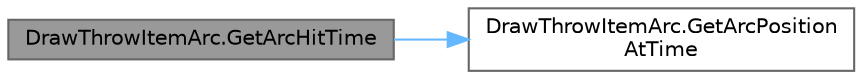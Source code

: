 digraph "DrawThrowItemArc.GetArcHitTime"
{
 // LATEX_PDF_SIZE
  bgcolor="transparent";
  edge [fontname=Helvetica,fontsize=10,labelfontname=Helvetica,labelfontsize=10];
  node [fontname=Helvetica,fontsize=10,shape=box,height=0.2,width=0.4];
  rankdir="LR";
  Node1 [id="Node000001",label="DrawThrowItemArc.GetArcHitTime",height=0.2,width=0.4,color="gray40", fillcolor="grey60", style="filled", fontcolor="black",tooltip="2点間の線分で衝突判定し、衝突する時間を返す"];
  Node1 -> Node2 [id="edge1_Node000001_Node000002",color="steelblue1",style="solid",tooltip=" "];
  Node2 [id="Node000002",label="DrawThrowItemArc.GetArcPosition\lAtTime",height=0.2,width=0.4,color="grey40", fillcolor="white", style="filled",URL="$class_draw_throw_item_arc.html#a8364bad4948399d8451ec49c9eea07b1",tooltip="指定時間に対するアーチの放物線上の座標を返す"];
}
